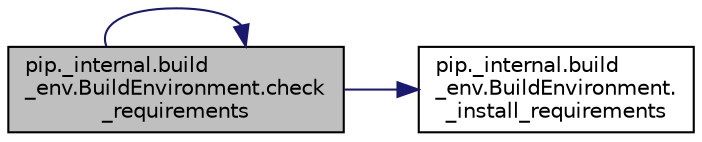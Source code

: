 digraph "pip._internal.build_env.BuildEnvironment.check_requirements"
{
 // LATEX_PDF_SIZE
  edge [fontname="Helvetica",fontsize="10",labelfontname="Helvetica",labelfontsize="10"];
  node [fontname="Helvetica",fontsize="10",shape=record];
  rankdir="LR";
  Node1 [label="pip._internal.build\l_env.BuildEnvironment.check\l_requirements",height=0.2,width=0.4,color="black", fillcolor="grey75", style="filled", fontcolor="black",tooltip=" "];
  Node1 -> Node2 [color="midnightblue",fontsize="10",style="solid",fontname="Helvetica"];
  Node2 [label="pip._internal.build\l_env.BuildEnvironment.\l_install_requirements",height=0.2,width=0.4,color="black", fillcolor="white", style="filled",URL="$d2/d54/classpip_1_1__internal_1_1build__env_1_1_build_environment.html#ad1c95cc1b79832065819469fd3c38437",tooltip=" "];
  Node1 -> Node1 [color="midnightblue",fontsize="10",style="solid",fontname="Helvetica"];
}
